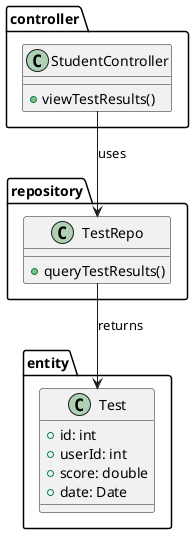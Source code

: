 ; filepath: /home/slightlywind/Repositories/Legacy/SWD392/class_diagrams/view_test_results.puml
@startuml
package controller {
    class StudentController {
        +viewTestResults()
    }
}

package repository {
    class TestRepo {
        +queryTestResults()
    }
}

package entity {
    class Test {
        +id: int
        +userId: int
        +score: double
        +date: Date
    }
}

StudentController --> TestRepo : uses
TestRepo --> Test : returns
@enduml